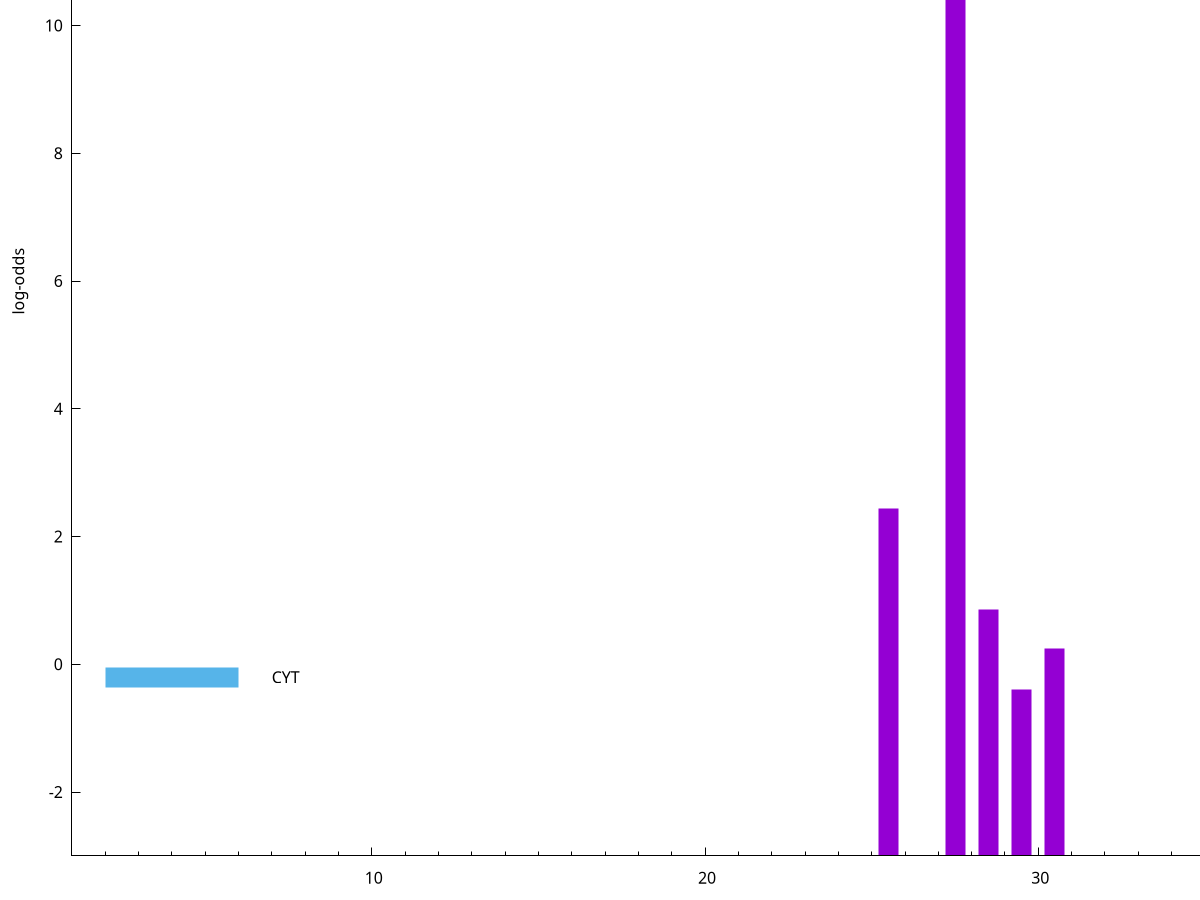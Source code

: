 set title "LipoP predictions for SRR3987122.gff"
set size 2., 1.4
set xrange [1:70] 
set mxtics 10
set yrange [-3:15]
set y2range [0:18]
set ylabel "log-odds"
set term postscript eps color solid "Helvetica" 30
set output "SRR3987122.gff2.eps"
set arrow from 2,13.0507 to 6,13.0507 nohead lt 4 lw 20
set label "TMH" at 7,13.0507
set arrow from 2,12.7498 to 6,12.7498 nohead lt 1 lw 20
set label "SpI" at 7,12.7498
set arrow from 2,-0.200913 to 6,-0.200913 nohead lt 3 lw 20
set label "CYT" at 7,-0.200913
set arrow from 2,13.0507 to 6,13.0507 nohead lt 4 lw 20
set label "TMH" at 7,13.0507
# NOTE: The scores below are the log-odds scores with the threshold
# NOTE: subtracted (a hack to make gnuplot make the histogram all
# NOTE: look nice).
plot "-" axes x1y2 title "" with impulses lt 1 lw 20
27.500000 15.747900
25.500000 5.437480
28.500000 3.861649
30.500000 3.251207
29.500000 2.610036
e
exit

